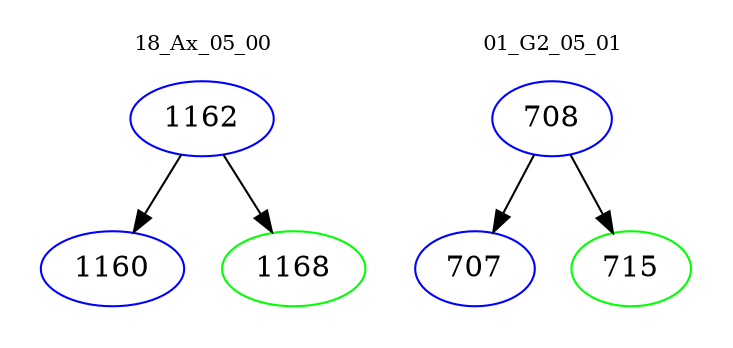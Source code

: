 digraph{
subgraph cluster_0 {
color = white
label = "18_Ax_05_00";
fontsize=10;
T0_1162 [label="1162", color="blue"]
T0_1162 -> T0_1160 [color="black"]
T0_1160 [label="1160", color="blue"]
T0_1162 -> T0_1168 [color="black"]
T0_1168 [label="1168", color="green"]
}
subgraph cluster_1 {
color = white
label = "01_G2_05_01";
fontsize=10;
T1_708 [label="708", color="blue"]
T1_708 -> T1_707 [color="black"]
T1_707 [label="707", color="blue"]
T1_708 -> T1_715 [color="black"]
T1_715 [label="715", color="green"]
}
}
